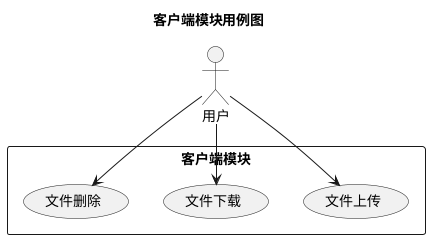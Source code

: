 @startuml
title 客户端模块用例图

top to bottom direction

actor "用户" as User

rectangle "客户端模块" {
  usecase "文件上传" as UC_C_Upload
  usecase "文件下载" as UC_C_Download
  usecase "文件删除" as UC_C_Delete
}

' 用户与客户端模块用例的关联
User --> UC_C_Upload
User --> UC_C_Download
User --> UC_C_Delete

' 移除所有指向其他模块的 <<includes>> 关系
@enduml

@startuml
title 主控服务器模块用例图

top to bottom direction

' 与主控服务器模块交互的参与者
actor "存储服务器" as StorageServerActor
actor "客户端" as ClientActor

rectangle "主控服务器模块" {
  usecase "处理存储节点注册请求" as UC_M_HandleReg
  usecase "存储节点状态与指标轮询" as UC_M_PollStatus
  usecase "处理客户端获取单个存储节点" as UC_M_GetSingleSN
  usecase "处理客户端获取分组节点列表" as UC_M_GetGroupSN
}

' 参与者与主控服务器模块用例的关联
StorageServerActor --> UC_M_HandleReg
ClientActor --> UC_M_GetSingleSN
ClientActor --> UC_M_GetGroupSN

actor "主控服务器自身" as MasterSelf
MasterSelf --> UC_M_PollStatus

' 移除所有指向其他模块的 <<includes>> 关系
@enduml

@startuml
title 存储服务器模块用例图

left to right direction

' 与存储服务器模块交互的参与者
actor "主控服务器" as MasterServerActor
actor "客户端" as ClientActor
actor "其他存储服务器" as OtherStorageServerActor

rectangle "存储服务器模块" {
  usecase "启动连接与注册" as UC_S_StartReg
  usecase "处理同组节点注册请求" as UC_S_HandlePeerReg
  usecase "处理客户端上传起始请求" as UC_S_UploadStart
  usecase "处理客户端上传数据与完成" as UC_S_UploadData
  usecase "处理客户端下载起始请求" as UC_S_DownloadStart
  usecase "处理客户端下载数据分块" as UC_S_DownloadData
  usecase "处理客户端删除请求" as UC_S_DeleteRequest
}

' 参与者与存储服务器模块用例的关联
actor "存储服务器自身" as StorageSelf
StorageSelf --> UC_S_StartReg

ClientActor --> UC_S_UploadStart
ClientActor --> UC_S_DownloadStart
ClientActor --> UC_S_DeleteRequest
OtherStorageServerActor --> UC_S_HandlePeerReg

' 模块内部的 <<includes>> 关系仍然保留 (如果存在)
UC_S_StartReg .> UC_S_HandlePeerReg : <<includes>>

' 移除所有指向其他模块的 <<includes>> 关系
@enduml